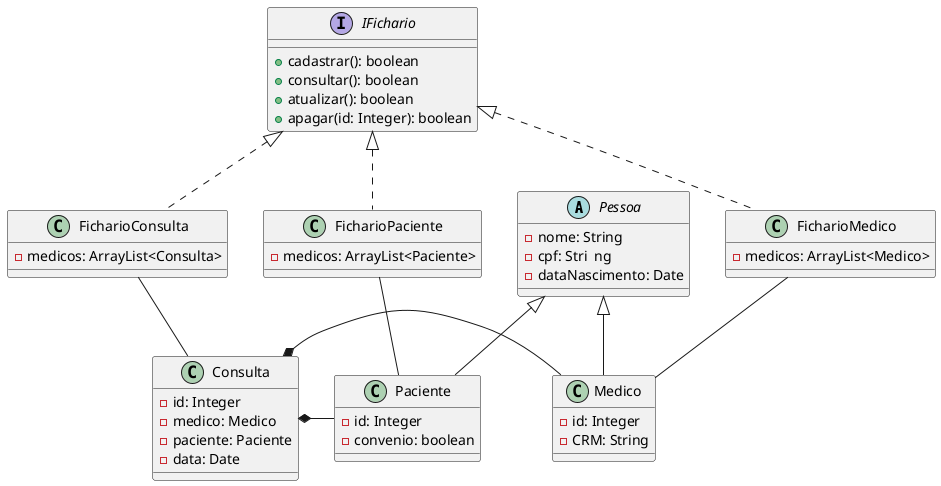 /'
Desenvolva o diagrama de classes de um software para controle de um clínica média.
Considere que deverão ser armazenadas informações sobre médicos, pacientes e consultas
realizadas.
'/

@startuml Q04

abstract class Pessoa{
    -nome: String
    -cpf: Stri  ng
    -dataNascimento: Date
}

class Consulta{
    -id: Integer
    -medico: Medico
    -paciente: Paciente
    -data: Date
}

interface IFichario{
    +cadastrar(): boolean
    +consultar(): boolean
    +atualizar(): boolean
    +apagar(id: Integer): boolean
}

class FicharioMedico{
    -medicos: ArrayList<Medico>
}
class FicharioPaciente{
    -medicos: ArrayList<Paciente>
}
class FicharioConsulta{
    -medicos: ArrayList<Consulta>
}

class Medico{
    -id: Integer
    -CRM: String
}
class Paciente{
    -id: Integer
    -convenio: boolean
}

Pessoa <|-- Medico
Pessoa <|-- Paciente
IFichario <|.. FicharioMedico
IFichario <|.. FicharioPaciente
IFichario <|.. FicharioConsulta
FicharioPaciente -- Paciente
FicharioConsulta -- Consulta
FicharioMedico -- Medico
Consulta  *-  Paciente
Consulta *- Medico
@enduml